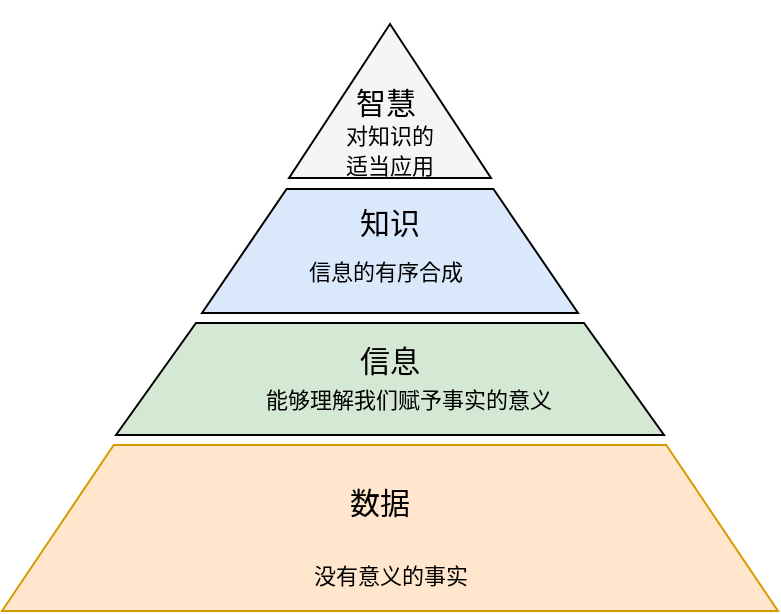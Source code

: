 <mxfile version="16.6.7" type="github">
  <diagram id="JbSLdMSTHEBq_baovkw8" name="Page-1">
    <mxGraphModel dx="1250" dy="719" grid="0" gridSize="10" guides="1" tooltips="1" connect="1" arrows="1" fold="1" page="1" pageScale="1" pageWidth="400" pageHeight="320" math="0" shadow="0">
      <root>
        <mxCell id="0" />
        <mxCell id="1" parent="0" />
        <mxCell id="uGiOJ0rx40UliMoJo7oa-1" value="" style="group" vertex="1" connectable="0" parent="1">
          <mxGeometry x="3" width="388" height="305.5" as="geometry" />
        </mxCell>
        <mxCell id="uGiOJ0rx40UliMoJo7oa-2" value="" style="shape=trapezoid;perimeter=trapezoidPerimeter;whiteSpace=wrap;html=1;strokeColor=#d79b00;fillColor=#ffe6cc;size=0.144;" vertex="1" parent="uGiOJ0rx40UliMoJo7oa-1">
          <mxGeometry y="222.5" width="388" height="83" as="geometry" />
        </mxCell>
        <mxCell id="uGiOJ0rx40UliMoJo7oa-3" value="" style="shape=trapezoid;perimeter=trapezoidPerimeter;whiteSpace=wrap;html=1;strokeColor=#000000;fillColor=#d5e8d4;size=0.146;" vertex="1" parent="uGiOJ0rx40UliMoJo7oa-1">
          <mxGeometry x="57" y="161.5" width="274" height="56" as="geometry" />
        </mxCell>
        <mxCell id="uGiOJ0rx40UliMoJo7oa-4" value="" style="triangle;whiteSpace=wrap;html=1;rotation=-90;fillColor=#f5f5f5;strokeColor=#000000;fontColor=#333333;" vertex="1" parent="uGiOJ0rx40UliMoJo7oa-1">
          <mxGeometry x="155.5" width="77" height="101" as="geometry" />
        </mxCell>
        <mxCell id="uGiOJ0rx40UliMoJo7oa-5" value="" style="shape=trapezoid;perimeter=trapezoidPerimeter;whiteSpace=wrap;html=1;fillColor=#dae8fc;strokeColor=#000000;size=0.225;" vertex="1" parent="uGiOJ0rx40UliMoJo7oa-1">
          <mxGeometry x="100" y="94.5" width="188" height="62" as="geometry" />
        </mxCell>
        <mxCell id="uGiOJ0rx40UliMoJo7oa-6" value="&lt;font style=&quot;font-size: 15px&quot;&gt;智慧&lt;/font&gt;" style="text;html=1;strokeColor=none;fillColor=none;align=center;verticalAlign=middle;whiteSpace=wrap;rounded=0;" vertex="1" parent="uGiOJ0rx40UliMoJo7oa-1">
          <mxGeometry x="172" y="40.5" width="40" height="20" as="geometry" />
        </mxCell>
        <mxCell id="uGiOJ0rx40UliMoJo7oa-7" value="&lt;font style=&quot;font-size: 15px&quot;&gt;知识&lt;/font&gt;" style="text;html=1;strokeColor=none;fillColor=none;align=center;verticalAlign=middle;whiteSpace=wrap;rounded=0;" vertex="1" parent="uGiOJ0rx40UliMoJo7oa-1">
          <mxGeometry x="174" y="101" width="40" height="20" as="geometry" />
        </mxCell>
        <mxCell id="uGiOJ0rx40UliMoJo7oa-8" value="&lt;font style=&quot;font-size: 15px&quot;&gt;信息&lt;/font&gt;" style="text;html=1;strokeColor=none;fillColor=none;align=center;verticalAlign=middle;whiteSpace=wrap;rounded=0;" vertex="1" parent="uGiOJ0rx40UliMoJo7oa-1">
          <mxGeometry x="174" y="169.5" width="40" height="20" as="geometry" />
        </mxCell>
        <mxCell id="uGiOJ0rx40UliMoJo7oa-9" value="&lt;font style=&quot;font-size: 15px&quot;&gt;数据&lt;/font&gt;" style="text;html=1;strokeColor=none;fillColor=none;align=center;verticalAlign=middle;whiteSpace=wrap;rounded=0;" vertex="1" parent="uGiOJ0rx40UliMoJo7oa-1">
          <mxGeometry x="169" y="240.5" width="40" height="20" as="geometry" />
        </mxCell>
        <mxCell id="uGiOJ0rx40UliMoJo7oa-10" value="&lt;font style=&quot;font-size: 11px&quot;&gt;对知识的适当应用&lt;/font&gt;" style="text;html=1;strokeColor=none;fillColor=none;align=center;verticalAlign=middle;whiteSpace=wrap;rounded=0;" vertex="1" parent="uGiOJ0rx40UliMoJo7oa-1">
          <mxGeometry x="169" y="64.5" width="50" height="20" as="geometry" />
        </mxCell>
        <mxCell id="uGiOJ0rx40UliMoJo7oa-11" value="&lt;font style=&quot;font-size: 11px&quot;&gt;信息的有序合成&lt;/font&gt;" style="text;html=1;strokeColor=none;fillColor=none;align=center;verticalAlign=middle;whiteSpace=wrap;rounded=0;" vertex="1" parent="uGiOJ0rx40UliMoJo7oa-1">
          <mxGeometry x="136.5" y="125.5" width="110" height="20" as="geometry" />
        </mxCell>
        <mxCell id="uGiOJ0rx40UliMoJo7oa-12" value="&lt;font style=&quot;font-size: 11px&quot;&gt;能够理解我们赋予事实的意义&lt;/font&gt;" style="text;html=1;strokeColor=none;fillColor=none;align=center;verticalAlign=middle;whiteSpace=wrap;rounded=0;" vertex="1" parent="uGiOJ0rx40UliMoJo7oa-1">
          <mxGeometry x="119" y="189.5" width="169" height="20" as="geometry" />
        </mxCell>
        <mxCell id="uGiOJ0rx40UliMoJo7oa-13" value="&lt;font style=&quot;font-size: 11px&quot;&gt;没有意义的事实&lt;/font&gt;" style="text;html=1;strokeColor=none;fillColor=none;align=center;verticalAlign=middle;whiteSpace=wrap;rounded=0;" vertex="1" parent="uGiOJ0rx40UliMoJo7oa-1">
          <mxGeometry x="109.5" y="277.5" width="169" height="20" as="geometry" />
        </mxCell>
      </root>
    </mxGraphModel>
  </diagram>
</mxfile>
